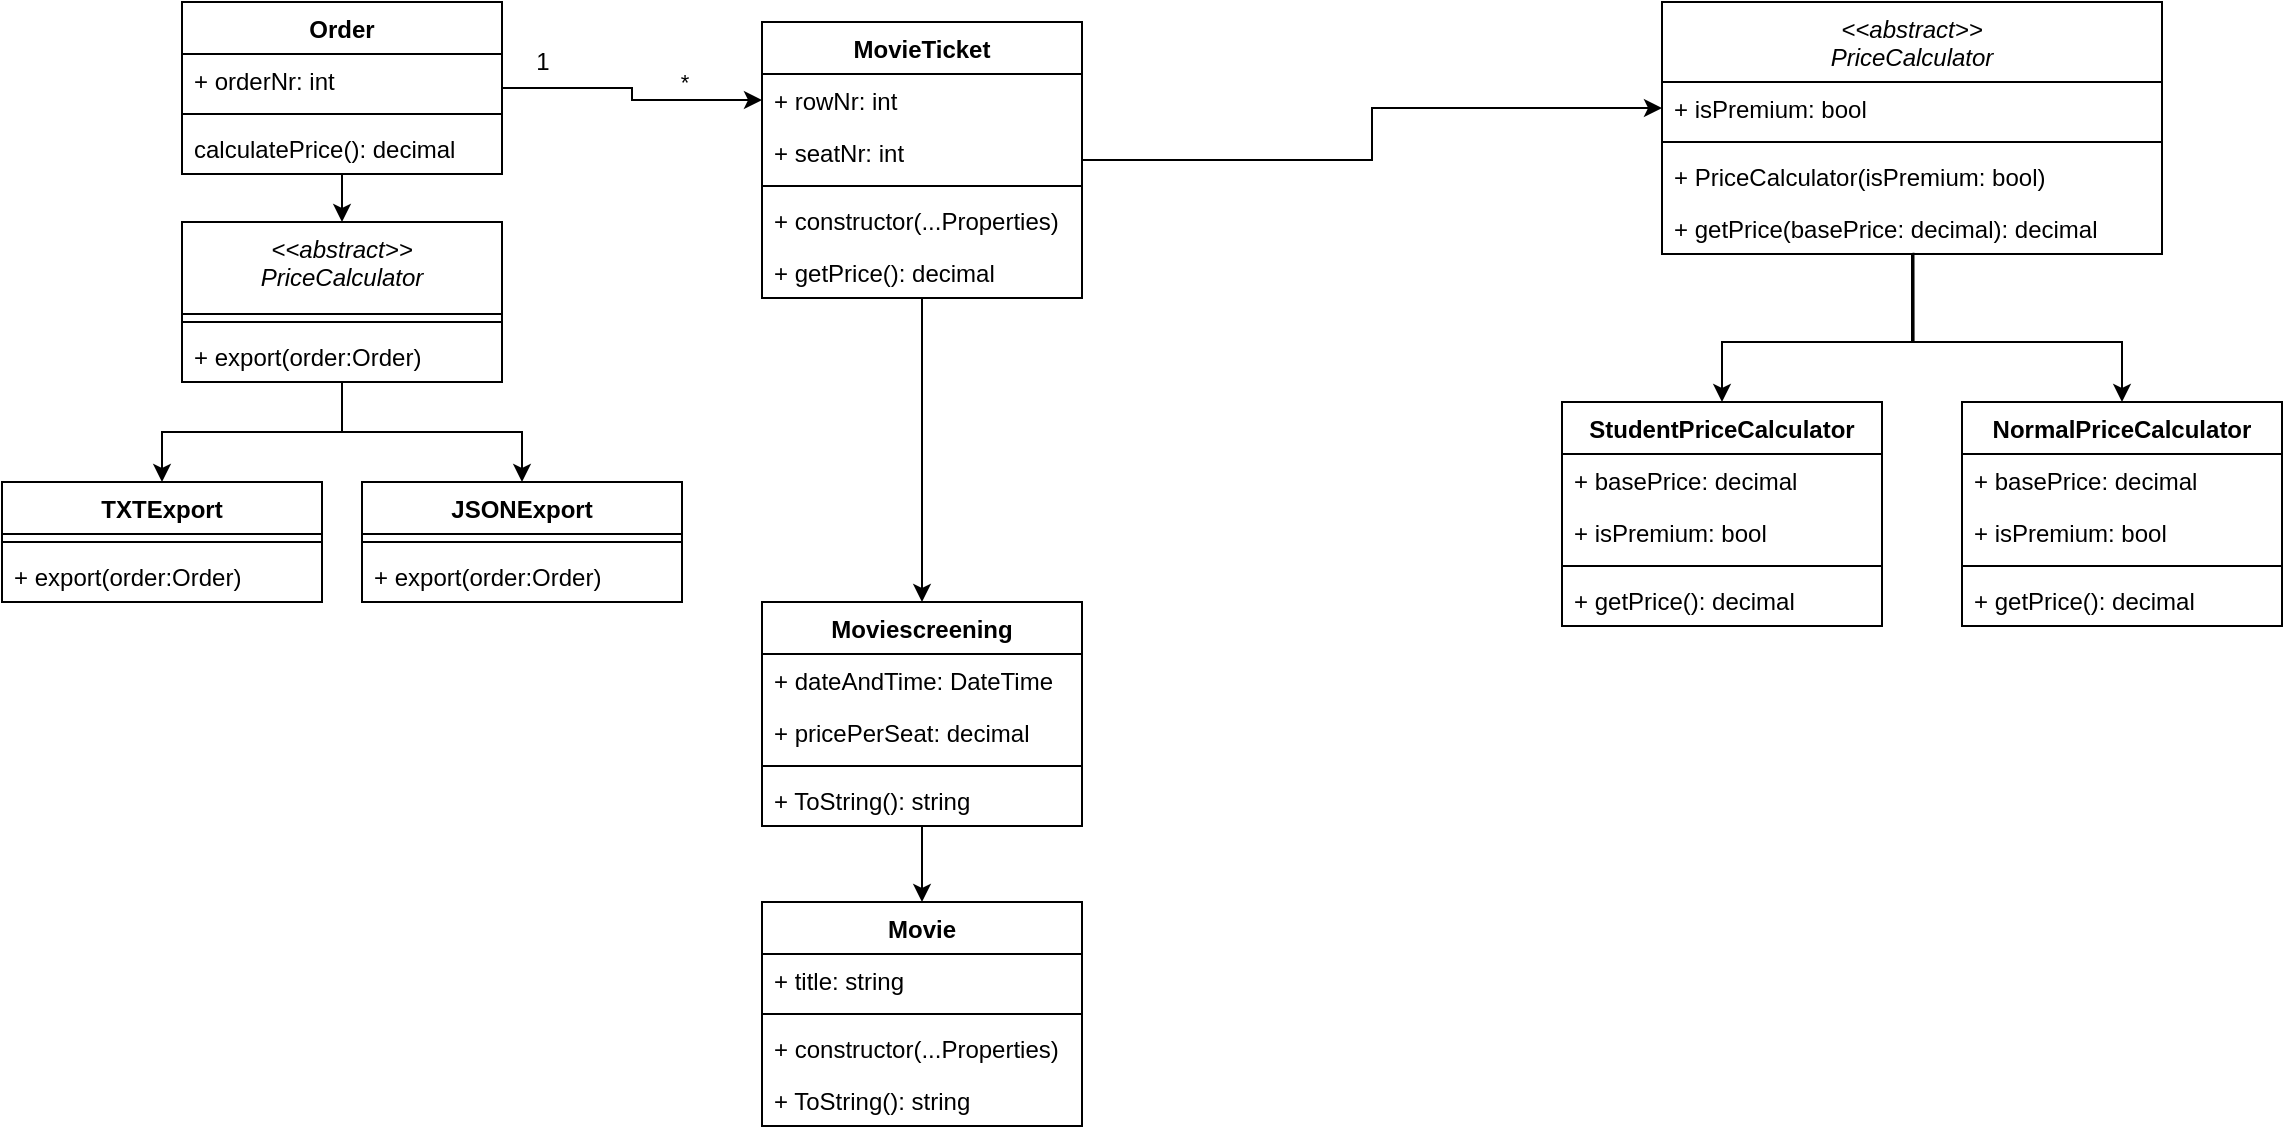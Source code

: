 <mxfile version="19.0.3" type="device" pages="2"><diagram id="SH6rRTG6N9a8lCWBJPHM" name="Class diagram"><mxGraphModel dx="2858" dy="1230" grid="1" gridSize="10" guides="1" tooltips="1" connect="1" arrows="1" fold="1" page="1" pageScale="1" pageWidth="827" pageHeight="1169" math="0" shadow="0"><root><mxCell id="0"/><mxCell id="1" parent="0"/><mxCell id="2LW2BDp9wn7ZF-l__DWW-21" value="*" style="edgeStyle=orthogonalEdgeStyle;rounded=0;orthogonalLoop=1;jettySize=auto;html=1;entryX=0;entryY=0.5;entryDx=0;entryDy=0;" parent="1" source="2LW2BDp9wn7ZF-l__DWW-2" target="2LW2BDp9wn7ZF-l__DWW-7" edge="1"><mxGeometry x="0.429" y="9" relative="1" as="geometry"><mxPoint as="offset"/></mxGeometry></mxCell><mxCell id="2LW2BDp9wn7ZF-l__DWW-106" style="edgeStyle=orthogonalEdgeStyle;rounded=0;orthogonalLoop=1;jettySize=auto;html=1;entryX=0.5;entryY=0;entryDx=0;entryDy=0;" parent="1" source="2LW2BDp9wn7ZF-l__DWW-2" target="2LW2BDp9wn7ZF-l__DWW-89" edge="1"><mxGeometry relative="1" as="geometry"/></mxCell><mxCell id="2LW2BDp9wn7ZF-l__DWW-2" value="Order" style="swimlane;fontStyle=1;align=center;verticalAlign=top;childLayout=stackLayout;horizontal=1;startSize=26;horizontalStack=0;resizeParent=1;resizeParentMax=0;resizeLast=0;collapsible=1;marginBottom=0;" parent="1" vertex="1"><mxGeometry x="60" y="190" width="160" height="86" as="geometry"/></mxCell><mxCell id="2LW2BDp9wn7ZF-l__DWW-3" value="+ orderNr: int" style="text;strokeColor=none;fillColor=none;align=left;verticalAlign=top;spacingLeft=4;spacingRight=4;overflow=hidden;rotatable=0;points=[[0,0.5],[1,0.5]];portConstraint=eastwest;" parent="2LW2BDp9wn7ZF-l__DWW-2" vertex="1"><mxGeometry y="26" width="160" height="26" as="geometry"/></mxCell><mxCell id="2LW2BDp9wn7ZF-l__DWW-4" value="" style="line;strokeWidth=1;fillColor=none;align=left;verticalAlign=middle;spacingTop=-1;spacingLeft=3;spacingRight=3;rotatable=0;labelPosition=right;points=[];portConstraint=eastwest;" parent="2LW2BDp9wn7ZF-l__DWW-2" vertex="1"><mxGeometry y="52" width="160" height="8" as="geometry"/></mxCell><mxCell id="2LW2BDp9wn7ZF-l__DWW-5" value="calculatePrice(): decimal" style="text;strokeColor=none;fillColor=none;align=left;verticalAlign=top;spacingLeft=4;spacingRight=4;overflow=hidden;rotatable=0;points=[[0,0.5],[1,0.5]];portConstraint=eastwest;" parent="2LW2BDp9wn7ZF-l__DWW-2" vertex="1"><mxGeometry y="60" width="160" height="26" as="geometry"/></mxCell><mxCell id="2LW2BDp9wn7ZF-l__DWW-74" style="edgeStyle=orthogonalEdgeStyle;rounded=0;orthogonalLoop=1;jettySize=auto;html=1;entryX=0;entryY=0.5;entryDx=0;entryDy=0;" parent="1" source="2LW2BDp9wn7ZF-l__DWW-6" target="2LW2BDp9wn7ZF-l__DWW-79" edge="1"><mxGeometry relative="1" as="geometry"><mxPoint x="860" y="420" as="targetPoint"/></mxGeometry></mxCell><mxCell id="2LW2BDp9wn7ZF-l__DWW-82" style="edgeStyle=orthogonalEdgeStyle;rounded=0;orthogonalLoop=1;jettySize=auto;html=1;" parent="1" source="2LW2BDp9wn7ZF-l__DWW-6" target="2LW2BDp9wn7ZF-l__DWW-10" edge="1"><mxGeometry relative="1" as="geometry"/></mxCell><mxCell id="2LW2BDp9wn7ZF-l__DWW-6" value="MovieTicket" style="swimlane;fontStyle=1;align=center;verticalAlign=top;childLayout=stackLayout;horizontal=1;startSize=26;horizontalStack=0;resizeParent=1;resizeParentMax=0;resizeLast=0;collapsible=1;marginBottom=0;" parent="1" vertex="1"><mxGeometry x="350" y="200" width="160" height="138" as="geometry"/></mxCell><mxCell id="2LW2BDp9wn7ZF-l__DWW-7" value="+ rowNr: int" style="text;strokeColor=none;fillColor=none;align=left;verticalAlign=top;spacingLeft=4;spacingRight=4;overflow=hidden;rotatable=0;points=[[0,0.5],[1,0.5]];portConstraint=eastwest;" parent="2LW2BDp9wn7ZF-l__DWW-6" vertex="1"><mxGeometry y="26" width="160" height="26" as="geometry"/></mxCell><mxCell id="2LW2BDp9wn7ZF-l__DWW-23" value="+ seatNr: int" style="text;strokeColor=none;fillColor=none;align=left;verticalAlign=top;spacingLeft=4;spacingRight=4;overflow=hidden;rotatable=0;points=[[0,0.5],[1,0.5]];portConstraint=eastwest;" parent="2LW2BDp9wn7ZF-l__DWW-6" vertex="1"><mxGeometry y="52" width="160" height="26" as="geometry"/></mxCell><mxCell id="2LW2BDp9wn7ZF-l__DWW-8" value="" style="line;strokeWidth=1;fillColor=none;align=left;verticalAlign=middle;spacingTop=-1;spacingLeft=3;spacingRight=3;rotatable=0;labelPosition=right;points=[];portConstraint=eastwest;" parent="2LW2BDp9wn7ZF-l__DWW-6" vertex="1"><mxGeometry y="78" width="160" height="8" as="geometry"/></mxCell><mxCell id="2LW2BDp9wn7ZF-l__DWW-9" value="+ constructor(...Properties)" style="text;strokeColor=none;fillColor=none;align=left;verticalAlign=top;spacingLeft=4;spacingRight=4;overflow=hidden;rotatable=0;points=[[0,0.5],[1,0.5]];portConstraint=eastwest;" parent="2LW2BDp9wn7ZF-l__DWW-6" vertex="1"><mxGeometry y="86" width="160" height="26" as="geometry"/></mxCell><mxCell id="2LW2BDp9wn7ZF-l__DWW-26" value="+ getPrice(): decimal" style="text;strokeColor=none;fillColor=none;align=left;verticalAlign=top;spacingLeft=4;spacingRight=4;overflow=hidden;rotatable=0;points=[[0,0.5],[1,0.5]];portConstraint=eastwest;" parent="2LW2BDp9wn7ZF-l__DWW-6" vertex="1"><mxGeometry y="112" width="160" height="26" as="geometry"/></mxCell><mxCell id="2LW2BDp9wn7ZF-l__DWW-83" style="edgeStyle=orthogonalEdgeStyle;rounded=0;orthogonalLoop=1;jettySize=auto;html=1;" parent="1" source="2LW2BDp9wn7ZF-l__DWW-10" target="2LW2BDp9wn7ZF-l__DWW-14" edge="1"><mxGeometry relative="1" as="geometry"/></mxCell><mxCell id="2LW2BDp9wn7ZF-l__DWW-10" value="Moviescreening" style="swimlane;fontStyle=1;align=center;verticalAlign=top;childLayout=stackLayout;horizontal=1;startSize=26;horizontalStack=0;resizeParent=1;resizeParentMax=0;resizeLast=0;collapsible=1;marginBottom=0;" parent="1" vertex="1"><mxGeometry x="350" y="490" width="160" height="112" as="geometry"/></mxCell><mxCell id="2LW2BDp9wn7ZF-l__DWW-11" value="+ dateAndTime: DateTime" style="text;strokeColor=none;fillColor=none;align=left;verticalAlign=top;spacingLeft=4;spacingRight=4;overflow=hidden;rotatable=0;points=[[0,0.5],[1,0.5]];portConstraint=eastwest;" parent="2LW2BDp9wn7ZF-l__DWW-10" vertex="1"><mxGeometry y="26" width="160" height="26" as="geometry"/></mxCell><mxCell id="2LW2BDp9wn7ZF-l__DWW-27" value="+ pricePerSeat: decimal" style="text;strokeColor=none;fillColor=none;align=left;verticalAlign=top;spacingLeft=4;spacingRight=4;overflow=hidden;rotatable=0;points=[[0,0.5],[1,0.5]];portConstraint=eastwest;" parent="2LW2BDp9wn7ZF-l__DWW-10" vertex="1"><mxGeometry y="52" width="160" height="26" as="geometry"/></mxCell><mxCell id="2LW2BDp9wn7ZF-l__DWW-12" value="" style="line;strokeWidth=1;fillColor=none;align=left;verticalAlign=middle;spacingTop=-1;spacingLeft=3;spacingRight=3;rotatable=0;labelPosition=right;points=[];portConstraint=eastwest;" parent="2LW2BDp9wn7ZF-l__DWW-10" vertex="1"><mxGeometry y="78" width="160" height="8" as="geometry"/></mxCell><mxCell id="2LW2BDp9wn7ZF-l__DWW-13" value="+ ToString(): string" style="text;strokeColor=none;fillColor=none;align=left;verticalAlign=top;spacingLeft=4;spacingRight=4;overflow=hidden;rotatable=0;points=[[0,0.5],[1,0.5]];portConstraint=eastwest;" parent="2LW2BDp9wn7ZF-l__DWW-10" vertex="1"><mxGeometry y="86" width="160" height="26" as="geometry"/></mxCell><mxCell id="2LW2BDp9wn7ZF-l__DWW-14" value="Movie" style="swimlane;fontStyle=1;align=center;verticalAlign=top;childLayout=stackLayout;horizontal=1;startSize=26;horizontalStack=0;resizeParent=1;resizeParentMax=0;resizeLast=0;collapsible=1;marginBottom=0;" parent="1" vertex="1"><mxGeometry x="350" y="640" width="160" height="112" as="geometry"/></mxCell><mxCell id="2LW2BDp9wn7ZF-l__DWW-15" value="+ title: string" style="text;strokeColor=none;fillColor=none;align=left;verticalAlign=top;spacingLeft=4;spacingRight=4;overflow=hidden;rotatable=0;points=[[0,0.5],[1,0.5]];portConstraint=eastwest;" parent="2LW2BDp9wn7ZF-l__DWW-14" vertex="1"><mxGeometry y="26" width="160" height="26" as="geometry"/></mxCell><mxCell id="2LW2BDp9wn7ZF-l__DWW-16" value="" style="line;strokeWidth=1;fillColor=none;align=left;verticalAlign=middle;spacingTop=-1;spacingLeft=3;spacingRight=3;rotatable=0;labelPosition=right;points=[];portConstraint=eastwest;" parent="2LW2BDp9wn7ZF-l__DWW-14" vertex="1"><mxGeometry y="52" width="160" height="8" as="geometry"/></mxCell><mxCell id="2LW2BDp9wn7ZF-l__DWW-28" value="+ constructor(...Properties)" style="text;strokeColor=none;fillColor=none;align=left;verticalAlign=top;spacingLeft=4;spacingRight=4;overflow=hidden;rotatable=0;points=[[0,0.5],[1,0.5]];portConstraint=eastwest;" parent="2LW2BDp9wn7ZF-l__DWW-14" vertex="1"><mxGeometry y="60" width="160" height="26" as="geometry"/></mxCell><mxCell id="2LW2BDp9wn7ZF-l__DWW-17" value="+ ToString(): string" style="text;strokeColor=none;fillColor=none;align=left;verticalAlign=top;spacingLeft=4;spacingRight=4;overflow=hidden;rotatable=0;points=[[0,0.5],[1,0.5]];portConstraint=eastwest;" parent="2LW2BDp9wn7ZF-l__DWW-14" vertex="1"><mxGeometry y="86" width="160" height="26" as="geometry"/></mxCell><mxCell id="2LW2BDp9wn7ZF-l__DWW-22" value="1" style="text;html=1;align=center;verticalAlign=middle;resizable=0;points=[];autosize=1;strokeColor=none;fillColor=none;" parent="1" vertex="1"><mxGeometry x="230" y="210" width="20" height="20" as="geometry"/></mxCell><mxCell id="2LW2BDp9wn7ZF-l__DWW-68" style="edgeStyle=orthogonalEdgeStyle;rounded=0;orthogonalLoop=1;jettySize=auto;html=1;entryX=0.5;entryY=0;entryDx=0;entryDy=0;exitX=0.5;exitY=1;exitDx=0;exitDy=0;" parent="1" source="2LW2BDp9wn7ZF-l__DWW-78" target="2LW2BDp9wn7ZF-l__DWW-64" edge="1"><mxGeometry relative="1" as="geometry"><mxPoint x="850" y="338.0" as="sourcePoint"/><Array as="points"><mxPoint x="925" y="360"/><mxPoint x="830" y="360"/></Array></mxGeometry></mxCell><mxCell id="2LW2BDp9wn7ZF-l__DWW-73" style="edgeStyle=orthogonalEdgeStyle;rounded=0;orthogonalLoop=1;jettySize=auto;html=1;exitX=0.503;exitY=0.976;exitDx=0;exitDy=0;exitPerimeter=0;entryX=0.5;entryY=0;entryDx=0;entryDy=0;" parent="1" source="2LW2BDp9wn7ZF-l__DWW-81" target="2LW2BDp9wn7ZF-l__DWW-69" edge="1"><mxGeometry relative="1" as="geometry"><mxPoint x="850" y="338.0" as="sourcePoint"/><Array as="points"><mxPoint x="926" y="360"/><mxPoint x="1030" y="360"/></Array></mxGeometry></mxCell><mxCell id="2LW2BDp9wn7ZF-l__DWW-64" value="StudentPriceCalculator" style="swimlane;fontStyle=1;align=center;verticalAlign=top;childLayout=stackLayout;horizontal=1;startSize=26;horizontalStack=0;resizeParent=1;resizeParentMax=0;resizeLast=0;collapsible=1;marginBottom=0;" parent="1" vertex="1"><mxGeometry x="750" y="390" width="160" height="112" as="geometry"/></mxCell><mxCell id="2LW2BDp9wn7ZF-l__DWW-85" value="+ basePrice: decimal" style="text;strokeColor=none;fillColor=none;align=left;verticalAlign=top;spacingLeft=4;spacingRight=4;overflow=hidden;rotatable=0;points=[[0,0.5],[1,0.5]];portConstraint=eastwest;" parent="2LW2BDp9wn7ZF-l__DWW-64" vertex="1"><mxGeometry y="26" width="160" height="26" as="geometry"/></mxCell><mxCell id="2LW2BDp9wn7ZF-l__DWW-75" value="+ isPremium: bool" style="text;strokeColor=none;fillColor=none;align=left;verticalAlign=top;spacingLeft=4;spacingRight=4;overflow=hidden;rotatable=0;points=[[0,0.5],[1,0.5]];portConstraint=eastwest;" parent="2LW2BDp9wn7ZF-l__DWW-64" vertex="1"><mxGeometry y="52" width="160" height="26" as="geometry"/></mxCell><mxCell id="2LW2BDp9wn7ZF-l__DWW-66" value="" style="line;strokeWidth=1;fillColor=none;align=left;verticalAlign=middle;spacingTop=-1;spacingLeft=3;spacingRight=3;rotatable=0;labelPosition=right;points=[];portConstraint=eastwest;" parent="2LW2BDp9wn7ZF-l__DWW-64" vertex="1"><mxGeometry y="78" width="160" height="8" as="geometry"/></mxCell><mxCell id="2LW2BDp9wn7ZF-l__DWW-67" value="+ getPrice(): decimal" style="text;strokeColor=none;fillColor=none;align=left;verticalAlign=top;spacingLeft=4;spacingRight=4;overflow=hidden;rotatable=0;points=[[0,0.5],[1,0.5]];portConstraint=eastwest;" parent="2LW2BDp9wn7ZF-l__DWW-64" vertex="1"><mxGeometry y="86" width="160" height="26" as="geometry"/></mxCell><mxCell id="2LW2BDp9wn7ZF-l__DWW-69" value="NormalPriceCalculator" style="swimlane;fontStyle=1;align=center;verticalAlign=top;childLayout=stackLayout;horizontal=1;startSize=26;horizontalStack=0;resizeParent=1;resizeParentMax=0;resizeLast=0;collapsible=1;marginBottom=0;" parent="1" vertex="1"><mxGeometry x="950" y="390" width="160" height="112" as="geometry"/></mxCell><mxCell id="2LW2BDp9wn7ZF-l__DWW-86" value="+ basePrice: decimal" style="text;strokeColor=none;fillColor=none;align=left;verticalAlign=top;spacingLeft=4;spacingRight=4;overflow=hidden;rotatable=0;points=[[0,0.5],[1,0.5]];portConstraint=eastwest;" parent="2LW2BDp9wn7ZF-l__DWW-69" vertex="1"><mxGeometry y="26" width="160" height="26" as="geometry"/></mxCell><mxCell id="2LW2BDp9wn7ZF-l__DWW-76" value="+ isPremium: bool" style="text;strokeColor=none;fillColor=none;align=left;verticalAlign=top;spacingLeft=4;spacingRight=4;overflow=hidden;rotatable=0;points=[[0,0.5],[1,0.5]];portConstraint=eastwest;" parent="2LW2BDp9wn7ZF-l__DWW-69" vertex="1"><mxGeometry y="52" width="160" height="26" as="geometry"/></mxCell><mxCell id="2LW2BDp9wn7ZF-l__DWW-71" value="" style="line;strokeWidth=1;fillColor=none;align=left;verticalAlign=middle;spacingTop=-1;spacingLeft=3;spacingRight=3;rotatable=0;labelPosition=right;points=[];portConstraint=eastwest;" parent="2LW2BDp9wn7ZF-l__DWW-69" vertex="1"><mxGeometry y="78" width="160" height="8" as="geometry"/></mxCell><mxCell id="2LW2BDp9wn7ZF-l__DWW-72" value="+ getPrice(): decimal" style="text;strokeColor=none;fillColor=none;align=left;verticalAlign=top;spacingLeft=4;spacingRight=4;overflow=hidden;rotatable=0;points=[[0,0.5],[1,0.5]];portConstraint=eastwest;" parent="2LW2BDp9wn7ZF-l__DWW-69" vertex="1"><mxGeometry y="86" width="160" height="26" as="geometry"/></mxCell><mxCell id="2LW2BDp9wn7ZF-l__DWW-78" value="&lt;&lt;abstract&gt;&gt;&#10;PriceCalculator" style="swimlane;fontStyle=2;align=center;verticalAlign=top;childLayout=stackLayout;horizontal=1;startSize=40;horizontalStack=0;resizeParent=1;resizeParentMax=0;resizeLast=0;collapsible=1;marginBottom=0;" parent="1" vertex="1"><mxGeometry x="800" y="190" width="250" height="126" as="geometry"/></mxCell><mxCell id="2LW2BDp9wn7ZF-l__DWW-79" value="+ isPremium: bool" style="text;strokeColor=none;fillColor=none;align=left;verticalAlign=top;spacingLeft=4;spacingRight=4;overflow=hidden;rotatable=0;points=[[0,0.5],[1,0.5]];portConstraint=eastwest;" parent="2LW2BDp9wn7ZF-l__DWW-78" vertex="1"><mxGeometry y="40" width="250" height="26" as="geometry"/></mxCell><mxCell id="2LW2BDp9wn7ZF-l__DWW-80" value="" style="line;strokeWidth=1;fillColor=none;align=left;verticalAlign=middle;spacingTop=-1;spacingLeft=3;spacingRight=3;rotatable=0;labelPosition=right;points=[];portConstraint=eastwest;" parent="2LW2BDp9wn7ZF-l__DWW-78" vertex="1"><mxGeometry y="66" width="250" height="8" as="geometry"/></mxCell><mxCell id="2LW2BDp9wn7ZF-l__DWW-87" value="+ PriceCalculator(isPremium: bool)" style="text;strokeColor=none;fillColor=none;align=left;verticalAlign=top;spacingLeft=4;spacingRight=4;overflow=hidden;rotatable=0;points=[[0,0.5],[1,0.5]];portConstraint=eastwest;" parent="2LW2BDp9wn7ZF-l__DWW-78" vertex="1"><mxGeometry y="74" width="250" height="26" as="geometry"/></mxCell><mxCell id="2LW2BDp9wn7ZF-l__DWW-81" value="+ getPrice(basePrice: decimal): decimal" style="text;strokeColor=none;fillColor=none;align=left;verticalAlign=top;spacingLeft=4;spacingRight=4;overflow=hidden;rotatable=0;points=[[0,0.5],[1,0.5]];portConstraint=eastwest;" parent="2LW2BDp9wn7ZF-l__DWW-78" vertex="1"><mxGeometry y="100" width="250" height="26" as="geometry"/></mxCell><mxCell id="2LW2BDp9wn7ZF-l__DWW-104" style="edgeStyle=orthogonalEdgeStyle;rounded=0;orthogonalLoop=1;jettySize=auto;html=1;" parent="1" source="2LW2BDp9wn7ZF-l__DWW-89" target="2LW2BDp9wn7ZF-l__DWW-101" edge="1"><mxGeometry relative="1" as="geometry"/></mxCell><mxCell id="2LW2BDp9wn7ZF-l__DWW-105" style="edgeStyle=orthogonalEdgeStyle;rounded=0;orthogonalLoop=1;jettySize=auto;html=1;entryX=0.5;entryY=0;entryDx=0;entryDy=0;" parent="1" source="2LW2BDp9wn7ZF-l__DWW-89" target="2LW2BDp9wn7ZF-l__DWW-96" edge="1"><mxGeometry relative="1" as="geometry"/></mxCell><mxCell id="2LW2BDp9wn7ZF-l__DWW-89" value="&lt;&lt;abstract&gt;&gt;&#10;PriceCalculator" style="swimlane;fontStyle=2;align=center;verticalAlign=top;childLayout=stackLayout;horizontal=1;startSize=46;horizontalStack=0;resizeParent=1;resizeParentMax=0;resizeLast=0;collapsible=1;marginBottom=0;" parent="1" vertex="1"><mxGeometry x="60" y="300" width="160" height="80" as="geometry"/></mxCell><mxCell id="2LW2BDp9wn7ZF-l__DWW-91" value="" style="line;strokeWidth=1;fillColor=none;align=left;verticalAlign=middle;spacingTop=-1;spacingLeft=3;spacingRight=3;rotatable=0;labelPosition=right;points=[];portConstraint=eastwest;" parent="2LW2BDp9wn7ZF-l__DWW-89" vertex="1"><mxGeometry y="46" width="160" height="8" as="geometry"/></mxCell><mxCell id="2LW2BDp9wn7ZF-l__DWW-92" value="+ export(order:Order)" style="text;strokeColor=none;fillColor=none;align=left;verticalAlign=top;spacingLeft=4;spacingRight=4;overflow=hidden;rotatable=0;points=[[0,0.5],[1,0.5]];portConstraint=eastwest;" parent="2LW2BDp9wn7ZF-l__DWW-89" vertex="1"><mxGeometry y="54" width="160" height="26" as="geometry"/></mxCell><mxCell id="2LW2BDp9wn7ZF-l__DWW-96" value="TXTExport" style="swimlane;fontStyle=1;align=center;verticalAlign=top;childLayout=stackLayout;horizontal=1;startSize=26;horizontalStack=0;resizeParent=1;resizeParentMax=0;resizeLast=0;collapsible=1;marginBottom=0;" parent="1" vertex="1"><mxGeometry x="-30" y="430" width="160" height="60" as="geometry"/></mxCell><mxCell id="2LW2BDp9wn7ZF-l__DWW-98" value="" style="line;strokeWidth=1;fillColor=none;align=left;verticalAlign=middle;spacingTop=-1;spacingLeft=3;spacingRight=3;rotatable=0;labelPosition=right;points=[];portConstraint=eastwest;" parent="2LW2BDp9wn7ZF-l__DWW-96" vertex="1"><mxGeometry y="26" width="160" height="8" as="geometry"/></mxCell><mxCell id="2LW2BDp9wn7ZF-l__DWW-100" value="+ export(order:Order)" style="text;strokeColor=none;fillColor=none;align=left;verticalAlign=top;spacingLeft=4;spacingRight=4;overflow=hidden;rotatable=0;points=[[0,0.5],[1,0.5]];portConstraint=eastwest;" parent="2LW2BDp9wn7ZF-l__DWW-96" vertex="1"><mxGeometry y="34" width="160" height="26" as="geometry"/></mxCell><mxCell id="2LW2BDp9wn7ZF-l__DWW-101" value="JSONExport" style="swimlane;fontStyle=1;align=center;verticalAlign=top;childLayout=stackLayout;horizontal=1;startSize=26;horizontalStack=0;resizeParent=1;resizeParentMax=0;resizeLast=0;collapsible=1;marginBottom=0;" parent="1" vertex="1"><mxGeometry x="150" y="430" width="160" height="60" as="geometry"/></mxCell><mxCell id="2LW2BDp9wn7ZF-l__DWW-102" value="" style="line;strokeWidth=1;fillColor=none;align=left;verticalAlign=middle;spacingTop=-1;spacingLeft=3;spacingRight=3;rotatable=0;labelPosition=right;points=[];portConstraint=eastwest;" parent="2LW2BDp9wn7ZF-l__DWW-101" vertex="1"><mxGeometry y="26" width="160" height="8" as="geometry"/></mxCell><mxCell id="2LW2BDp9wn7ZF-l__DWW-103" value="+ export(order:Order)" style="text;strokeColor=none;fillColor=none;align=left;verticalAlign=top;spacingLeft=4;spacingRight=4;overflow=hidden;rotatable=0;points=[[0,0.5],[1,0.5]];portConstraint=eastwest;" parent="2LW2BDp9wn7ZF-l__DWW-101" vertex="1"><mxGeometry y="34" width="160" height="26" as="geometry"/></mxCell></root></mxGraphModel></diagram><diagram id="wrFfkX1shbvnL3Eboa-H" name="State diagram"><mxGraphModel dx="1422" dy="861" grid="1" gridSize="10" guides="1" tooltips="1" connect="1" arrows="1" fold="1" page="1" pageScale="1" pageWidth="827" pageHeight="1169" math="0" shadow="0"><root><mxCell id="0"/><mxCell id="1" parent="0"/><mxCell id="JBQphm-gnBOJhLyZxBEu-3" value="SubmitReservation" style="edgeStyle=orthogonalEdgeStyle;rounded=0;orthogonalLoop=1;jettySize=auto;html=1;" parent="1" source="JBQphm-gnBOJhLyZxBEu-1" target="JBQphm-gnBOJhLyZxBEu-2" edge="1"><mxGeometry relative="1" as="geometry"/></mxCell><mxCell id="JBQphm-gnBOJhLyZxBEu-18" style="edgeStyle=none;rounded=0;orthogonalLoop=1;jettySize=auto;html=1;startArrow=classic;startFill=1;endArrow=none;endFill=0;" parent="1" source="JBQphm-gnBOJhLyZxBEu-1" edge="1"><mxGeometry relative="1" as="geometry"><mxPoint x="60" y="245" as="targetPoint"/></mxGeometry></mxCell><mxCell id="JBQphm-gnBOJhLyZxBEu-1" value="NewOrderState" style="ellipse;whiteSpace=wrap;html=1;aspect=fixed;" parent="1" vertex="1"><mxGeometry x="200" y="180" width="130" height="130" as="geometry"/></mxCell><mxCell id="JBQphm-gnBOJhLyZxBEu-6" value="Pay" style="edgeStyle=orthogonalEdgeStyle;rounded=0;orthogonalLoop=1;jettySize=auto;html=1;" parent="1" source="JBQphm-gnBOJhLyZxBEu-2" target="JBQphm-gnBOJhLyZxBEu-5" edge="1"><mxGeometry relative="1" as="geometry"/></mxCell><mxCell id="JBQphm-gnBOJhLyZxBEu-9" value="Cancel" style="edgeStyle=orthogonalEdgeStyle;rounded=0;orthogonalLoop=1;jettySize=auto;html=1;" parent="1" source="JBQphm-gnBOJhLyZxBEu-2" target="JBQphm-gnBOJhLyZxBEu-8" edge="1"><mxGeometry relative="1" as="geometry"/></mxCell><mxCell id="JBQphm-gnBOJhLyZxBEu-11" value="Provision" style="rounded=0;orthogonalLoop=1;jettySize=auto;html=1;" parent="1" source="JBQphm-gnBOJhLyZxBEu-2" target="JBQphm-gnBOJhLyZxBEu-10" edge="1"><mxGeometry relative="1" as="geometry"/></mxCell><mxCell id="JBQphm-gnBOJhLyZxBEu-2" value="ReservedOrderState" style="ellipse;whiteSpace=wrap;html=1;aspect=fixed;" parent="1" vertex="1"><mxGeometry x="470" y="180" width="130" height="130" as="geometry"/></mxCell><mxCell id="JBQphm-gnBOJhLyZxBEu-5" value="PayedOrderState" style="ellipse;whiteSpace=wrap;html=1;aspect=fixed;" parent="1" vertex="1"><mxGeometry x="470" y="400" width="130" height="130" as="geometry"/></mxCell><mxCell id="JBQphm-gnBOJhLyZxBEu-8" value="CancelledOrderState" style="ellipse;whiteSpace=wrap;html=1;aspect=fixed;" parent="1" vertex="1"><mxGeometry x="690" y="180" width="130" height="130" as="geometry"/></mxCell><mxCell id="JBQphm-gnBOJhLyZxBEu-12" value="Cancel" style="edgeStyle=none;rounded=0;orthogonalLoop=1;jettySize=auto;html=1;" parent="1" source="JBQphm-gnBOJhLyZxBEu-10" target="JBQphm-gnBOJhLyZxBEu-8" edge="1"><mxGeometry relative="1" as="geometry"/></mxCell><mxCell id="JBQphm-gnBOJhLyZxBEu-24" value="Pay" style="edgeStyle=none;rounded=0;orthogonalLoop=1;jettySize=auto;html=1;startArrow=none;startFill=0;endArrow=block;endFill=1;" parent="1" source="JBQphm-gnBOJhLyZxBEu-10" target="JBQphm-gnBOJhLyZxBEu-5" edge="1"><mxGeometry relative="1" as="geometry"/></mxCell><mxCell id="JBQphm-gnBOJhLyZxBEu-25" value="SubmitReservation" style="edgeStyle=none;rounded=0;orthogonalLoop=1;jettySize=auto;html=1;entryX=0.622;entryY=0.99;entryDx=0;entryDy=0;entryPerimeter=0;startArrow=none;startFill=0;endArrow=block;endFill=1;exitX=0.015;exitY=0.294;exitDx=0;exitDy=0;exitPerimeter=0;" parent="1" source="JBQphm-gnBOJhLyZxBEu-10" target="JBQphm-gnBOJhLyZxBEu-2" edge="1"><mxGeometry relative="1" as="geometry"/></mxCell><mxCell id="JBQphm-gnBOJhLyZxBEu-10" value="ProvisionalOrderState" style="ellipse;whiteSpace=wrap;html=1;aspect=fixed;" parent="1" vertex="1"><mxGeometry x="690" y="400" width="130" height="130" as="geometry"/></mxCell><mxCell id="JBQphm-gnBOJhLyZxBEu-13" value="" style="rounded=0;whiteSpace=wrap;html=1;" parent="1" vertex="1"><mxGeometry x="30" y="460" width="270" height="260" as="geometry"/></mxCell><mxCell id="JBQphm-gnBOJhLyZxBEu-15" value="&lt;h1&gt;Methods&lt;/h1&gt;&lt;div&gt;Submit&lt;/div&gt;&lt;div&gt;Cancel&lt;/div&gt;&lt;div&gt;Pay&lt;/div&gt;&lt;div&gt;Edit&lt;/div&gt;&lt;div&gt;Provision&lt;/div&gt;&lt;div&gt;AddSeatReservation&lt;/div&gt;" style="text;html=1;strokeColor=none;fillColor=none;spacing=5;spacingTop=-20;whiteSpace=wrap;overflow=hidden;rounded=0;" parent="1" vertex="1"><mxGeometry x="30" y="460" width="270" height="260" as="geometry"/></mxCell><mxCell id="JBQphm-gnBOJhLyZxBEu-27" value="AddSeatReservation" style="edgeStyle=orthogonalEdgeStyle;rounded=0;orthogonalLoop=1;jettySize=auto;html=1;entryX=0.5;entryY=1;entryDx=0;entryDy=0;startArrow=none;startFill=0;endArrow=block;endFill=1;exitX=1;exitY=1;exitDx=0;exitDy=0;" parent="1" source="JBQphm-gnBOJhLyZxBEu-1" target="JBQphm-gnBOJhLyZxBEu-1" edge="1"><mxGeometry relative="1" as="geometry"><mxPoint x="484.09" y="389.52" as="sourcePoint"/><mxPoint x="343.0" y="260.0" as="targetPoint"/><Array as="points"><mxPoint x="350" y="291"/><mxPoint x="350" y="330"/><mxPoint x="265" y="330"/></Array></mxGeometry></mxCell><mxCell id="JBQphm-gnBOJhLyZxBEu-28" value="AddSeatReservation" style="edgeStyle=orthogonalEdgeStyle;rounded=0;orthogonalLoop=1;jettySize=auto;html=1;entryX=0.662;entryY=0.027;entryDx=0;entryDy=0;startArrow=none;startFill=0;endArrow=block;endFill=1;exitX=1;exitY=0;exitDx=0;exitDy=0;entryPerimeter=0;" parent="1" source="JBQphm-gnBOJhLyZxBEu-2" target="JBQphm-gnBOJhLyZxBEu-2" edge="1"><mxGeometry relative="1" as="geometry"><mxPoint x="631.09" y="699.52" as="sourcePoint"/><mxPoint x="490.0" y="570.0" as="targetPoint"/><Array as="points"><mxPoint x="620" y="199"/><mxPoint x="620" y="130"/><mxPoint x="556" y="130"/></Array></mxGeometry></mxCell><mxCell id="qB8fmLeNkda2i3oFOZAb-1" value="AddSeatReservation" style="edgeStyle=orthogonalEdgeStyle;rounded=0;orthogonalLoop=1;jettySize=auto;html=1;entryX=0.5;entryY=1;entryDx=0;entryDy=0;startArrow=none;startFill=0;endArrow=block;endFill=1;exitX=1;exitY=1;exitDx=0;exitDy=0;" edge="1" parent="1"><mxGeometry relative="1" as="geometry"><mxPoint x="805.962" y="510.002" as="sourcePoint"/><mxPoint x="760" y="529.04" as="targetPoint"/><Array as="points"><mxPoint x="845" y="510.04"/><mxPoint x="845" y="549.04"/><mxPoint x="760" y="549.04"/></Array></mxGeometry></mxCell></root></mxGraphModel></diagram></mxfile>